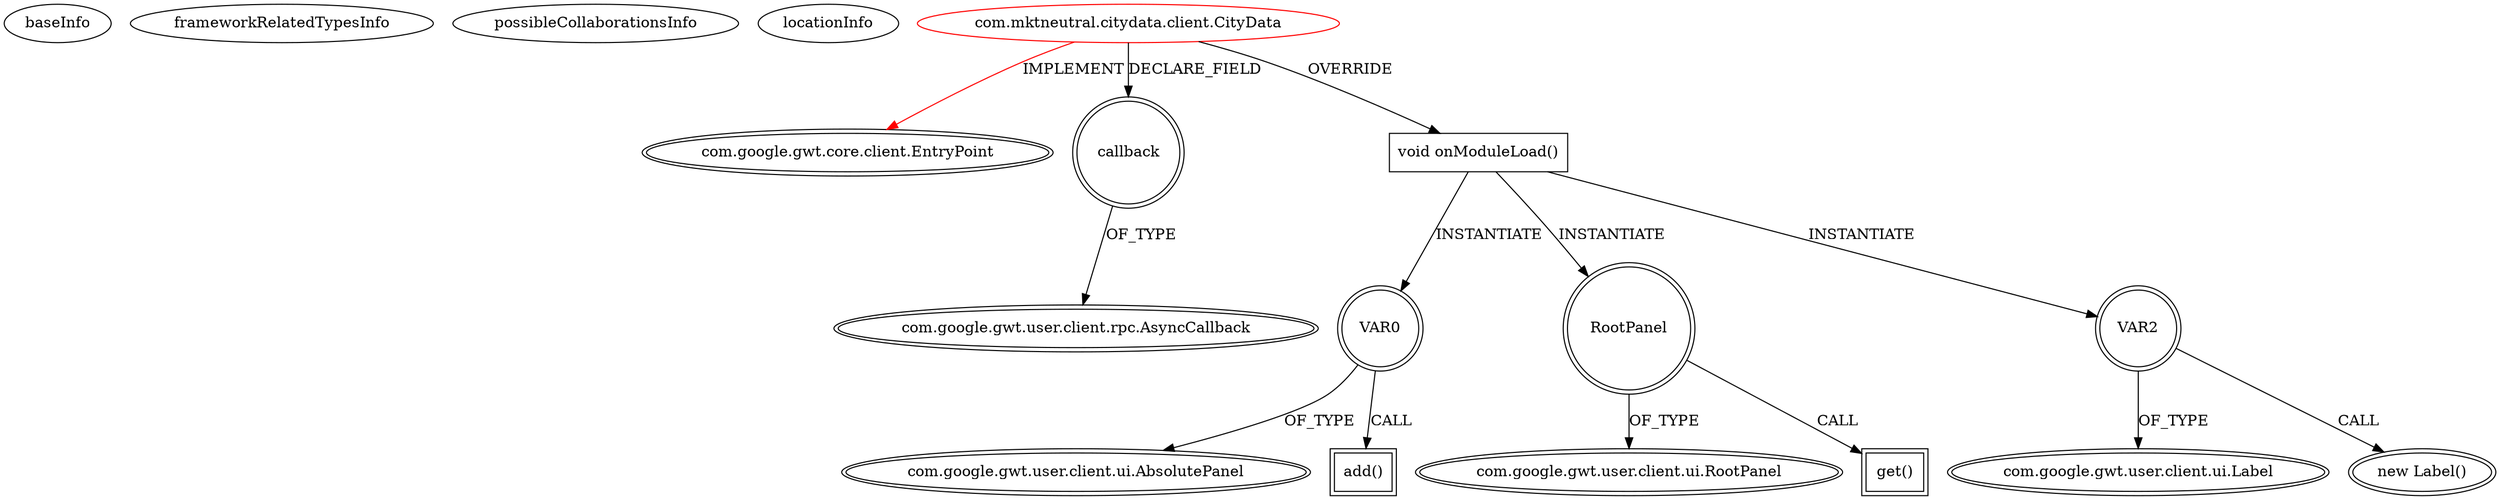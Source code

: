 digraph {
baseInfo[graphId=3151,category="extension_graph",isAnonymous=false,possibleRelation=false]
frameworkRelatedTypesInfo[0="com.google.gwt.core.client.EntryPoint"]
possibleCollaborationsInfo[]
locationInfo[projectName="jerryvig-city-data",filePath="/jerryvig-city-data/city-data-master/src/com/mktneutral/citydata/client/CityData.java",contextSignature="CityData",graphId="3151"]
0[label="com.mktneutral.citydata.client.CityData",vertexType="ROOT_CLIENT_CLASS_DECLARATION",isFrameworkType=false,color=red]
1[label="com.google.gwt.core.client.EntryPoint",vertexType="FRAMEWORK_INTERFACE_TYPE",isFrameworkType=true,peripheries=2]
2[label="callback",vertexType="FIELD_DECLARATION",isFrameworkType=true,peripheries=2,shape=circle]
3[label="com.google.gwt.user.client.rpc.AsyncCallback",vertexType="FRAMEWORK_INTERFACE_TYPE",isFrameworkType=true,peripheries=2]
4[label="void onModuleLoad()",vertexType="OVERRIDING_METHOD_DECLARATION",isFrameworkType=false,shape=box]
5[label="VAR0",vertexType="VARIABLE_EXPRESION",isFrameworkType=true,peripheries=2,shape=circle]
7[label="com.google.gwt.user.client.ui.AbsolutePanel",vertexType="FRAMEWORK_CLASS_TYPE",isFrameworkType=true,peripheries=2]
6[label="add()",vertexType="INSIDE_CALL",isFrameworkType=true,peripheries=2,shape=box]
8[label="RootPanel",vertexType="VARIABLE_EXPRESION",isFrameworkType=true,peripheries=2,shape=circle]
10[label="com.google.gwt.user.client.ui.RootPanel",vertexType="FRAMEWORK_CLASS_TYPE",isFrameworkType=true,peripheries=2]
9[label="get()",vertexType="INSIDE_CALL",isFrameworkType=true,peripheries=2,shape=box]
12[label="VAR2",vertexType="VARIABLE_EXPRESION",isFrameworkType=true,peripheries=2,shape=circle]
13[label="com.google.gwt.user.client.ui.Label",vertexType="FRAMEWORK_CLASS_TYPE",isFrameworkType=true,peripheries=2]
11[label="new Label()",vertexType="CONSTRUCTOR_CALL",isFrameworkType=true,peripheries=2]
0->1[label="IMPLEMENT",color=red]
0->2[label="DECLARE_FIELD"]
2->3[label="OF_TYPE"]
0->4[label="OVERRIDE"]
4->5[label="INSTANTIATE"]
5->7[label="OF_TYPE"]
5->6[label="CALL"]
4->8[label="INSTANTIATE"]
8->10[label="OF_TYPE"]
8->9[label="CALL"]
4->12[label="INSTANTIATE"]
12->13[label="OF_TYPE"]
12->11[label="CALL"]
}
